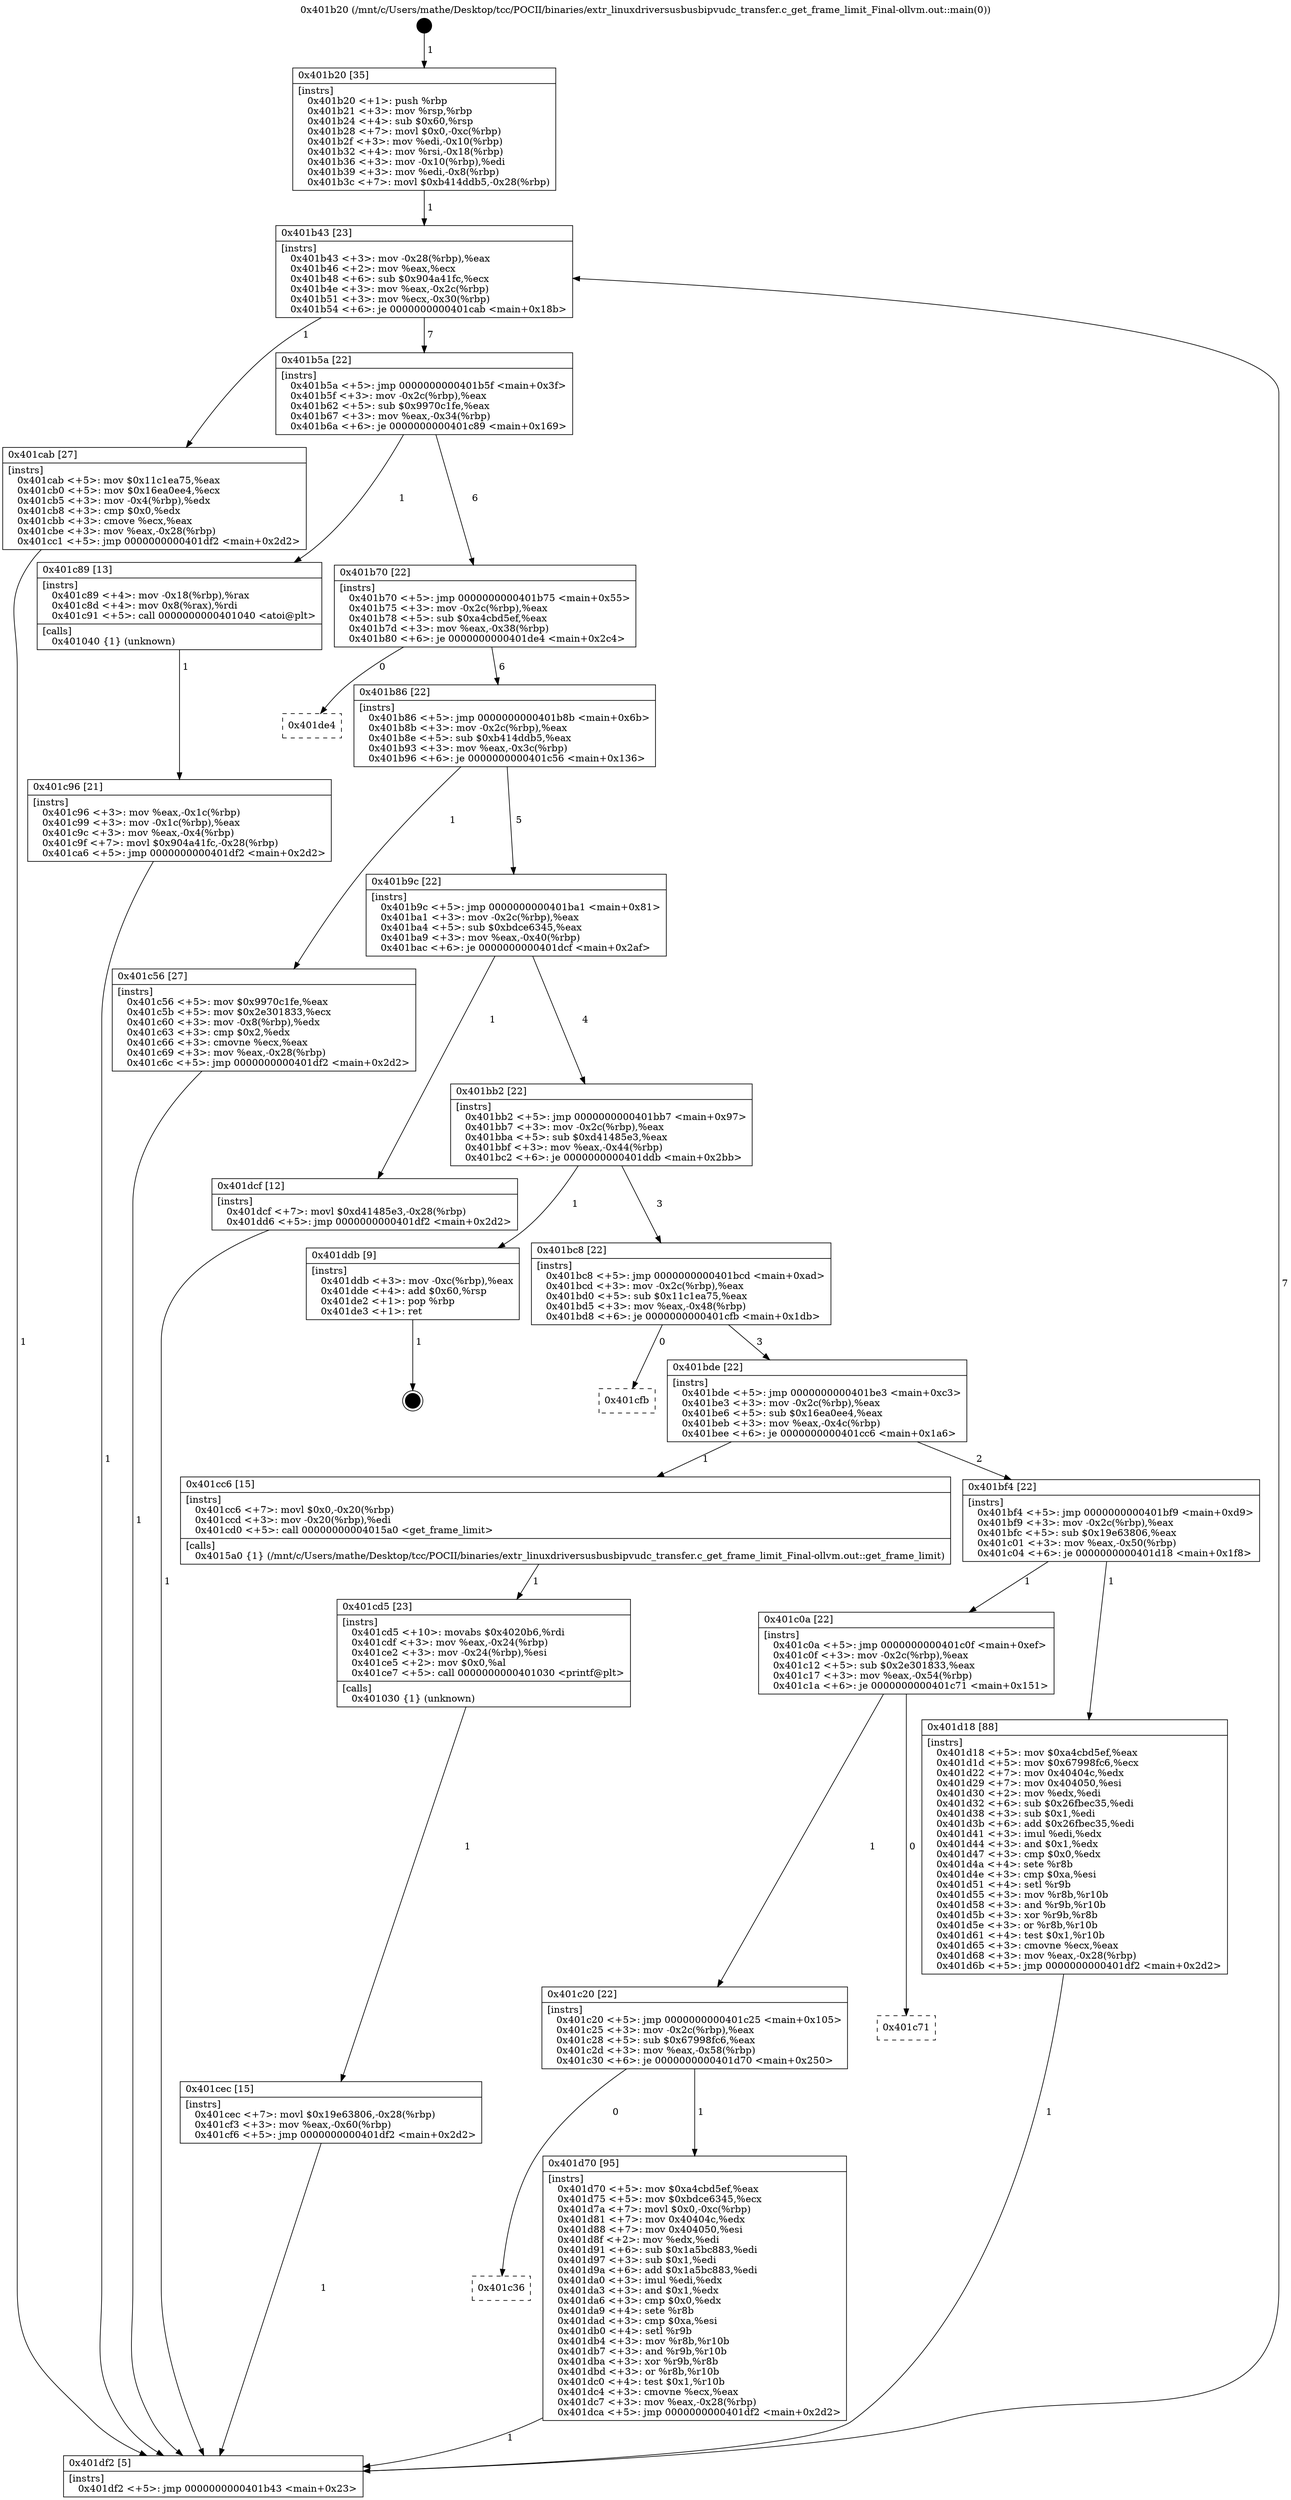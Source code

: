 digraph "0x401b20" {
  label = "0x401b20 (/mnt/c/Users/mathe/Desktop/tcc/POCII/binaries/extr_linuxdriversusbusbipvudc_transfer.c_get_frame_limit_Final-ollvm.out::main(0))"
  labelloc = "t"
  node[shape=record]

  Entry [label="",width=0.3,height=0.3,shape=circle,fillcolor=black,style=filled]
  "0x401b43" [label="{
     0x401b43 [23]\l
     | [instrs]\l
     &nbsp;&nbsp;0x401b43 \<+3\>: mov -0x28(%rbp),%eax\l
     &nbsp;&nbsp;0x401b46 \<+2\>: mov %eax,%ecx\l
     &nbsp;&nbsp;0x401b48 \<+6\>: sub $0x904a41fc,%ecx\l
     &nbsp;&nbsp;0x401b4e \<+3\>: mov %eax,-0x2c(%rbp)\l
     &nbsp;&nbsp;0x401b51 \<+3\>: mov %ecx,-0x30(%rbp)\l
     &nbsp;&nbsp;0x401b54 \<+6\>: je 0000000000401cab \<main+0x18b\>\l
  }"]
  "0x401cab" [label="{
     0x401cab [27]\l
     | [instrs]\l
     &nbsp;&nbsp;0x401cab \<+5\>: mov $0x11c1ea75,%eax\l
     &nbsp;&nbsp;0x401cb0 \<+5\>: mov $0x16ea0ee4,%ecx\l
     &nbsp;&nbsp;0x401cb5 \<+3\>: mov -0x4(%rbp),%edx\l
     &nbsp;&nbsp;0x401cb8 \<+3\>: cmp $0x0,%edx\l
     &nbsp;&nbsp;0x401cbb \<+3\>: cmove %ecx,%eax\l
     &nbsp;&nbsp;0x401cbe \<+3\>: mov %eax,-0x28(%rbp)\l
     &nbsp;&nbsp;0x401cc1 \<+5\>: jmp 0000000000401df2 \<main+0x2d2\>\l
  }"]
  "0x401b5a" [label="{
     0x401b5a [22]\l
     | [instrs]\l
     &nbsp;&nbsp;0x401b5a \<+5\>: jmp 0000000000401b5f \<main+0x3f\>\l
     &nbsp;&nbsp;0x401b5f \<+3\>: mov -0x2c(%rbp),%eax\l
     &nbsp;&nbsp;0x401b62 \<+5\>: sub $0x9970c1fe,%eax\l
     &nbsp;&nbsp;0x401b67 \<+3\>: mov %eax,-0x34(%rbp)\l
     &nbsp;&nbsp;0x401b6a \<+6\>: je 0000000000401c89 \<main+0x169\>\l
  }"]
  Exit [label="",width=0.3,height=0.3,shape=circle,fillcolor=black,style=filled,peripheries=2]
  "0x401c89" [label="{
     0x401c89 [13]\l
     | [instrs]\l
     &nbsp;&nbsp;0x401c89 \<+4\>: mov -0x18(%rbp),%rax\l
     &nbsp;&nbsp;0x401c8d \<+4\>: mov 0x8(%rax),%rdi\l
     &nbsp;&nbsp;0x401c91 \<+5\>: call 0000000000401040 \<atoi@plt\>\l
     | [calls]\l
     &nbsp;&nbsp;0x401040 \{1\} (unknown)\l
  }"]
  "0x401b70" [label="{
     0x401b70 [22]\l
     | [instrs]\l
     &nbsp;&nbsp;0x401b70 \<+5\>: jmp 0000000000401b75 \<main+0x55\>\l
     &nbsp;&nbsp;0x401b75 \<+3\>: mov -0x2c(%rbp),%eax\l
     &nbsp;&nbsp;0x401b78 \<+5\>: sub $0xa4cbd5ef,%eax\l
     &nbsp;&nbsp;0x401b7d \<+3\>: mov %eax,-0x38(%rbp)\l
     &nbsp;&nbsp;0x401b80 \<+6\>: je 0000000000401de4 \<main+0x2c4\>\l
  }"]
  "0x401c36" [label="{
     0x401c36\l
  }", style=dashed]
  "0x401de4" [label="{
     0x401de4\l
  }", style=dashed]
  "0x401b86" [label="{
     0x401b86 [22]\l
     | [instrs]\l
     &nbsp;&nbsp;0x401b86 \<+5\>: jmp 0000000000401b8b \<main+0x6b\>\l
     &nbsp;&nbsp;0x401b8b \<+3\>: mov -0x2c(%rbp),%eax\l
     &nbsp;&nbsp;0x401b8e \<+5\>: sub $0xb414ddb5,%eax\l
     &nbsp;&nbsp;0x401b93 \<+3\>: mov %eax,-0x3c(%rbp)\l
     &nbsp;&nbsp;0x401b96 \<+6\>: je 0000000000401c56 \<main+0x136\>\l
  }"]
  "0x401d70" [label="{
     0x401d70 [95]\l
     | [instrs]\l
     &nbsp;&nbsp;0x401d70 \<+5\>: mov $0xa4cbd5ef,%eax\l
     &nbsp;&nbsp;0x401d75 \<+5\>: mov $0xbdce6345,%ecx\l
     &nbsp;&nbsp;0x401d7a \<+7\>: movl $0x0,-0xc(%rbp)\l
     &nbsp;&nbsp;0x401d81 \<+7\>: mov 0x40404c,%edx\l
     &nbsp;&nbsp;0x401d88 \<+7\>: mov 0x404050,%esi\l
     &nbsp;&nbsp;0x401d8f \<+2\>: mov %edx,%edi\l
     &nbsp;&nbsp;0x401d91 \<+6\>: sub $0x1a5bc883,%edi\l
     &nbsp;&nbsp;0x401d97 \<+3\>: sub $0x1,%edi\l
     &nbsp;&nbsp;0x401d9a \<+6\>: add $0x1a5bc883,%edi\l
     &nbsp;&nbsp;0x401da0 \<+3\>: imul %edi,%edx\l
     &nbsp;&nbsp;0x401da3 \<+3\>: and $0x1,%edx\l
     &nbsp;&nbsp;0x401da6 \<+3\>: cmp $0x0,%edx\l
     &nbsp;&nbsp;0x401da9 \<+4\>: sete %r8b\l
     &nbsp;&nbsp;0x401dad \<+3\>: cmp $0xa,%esi\l
     &nbsp;&nbsp;0x401db0 \<+4\>: setl %r9b\l
     &nbsp;&nbsp;0x401db4 \<+3\>: mov %r8b,%r10b\l
     &nbsp;&nbsp;0x401db7 \<+3\>: and %r9b,%r10b\l
     &nbsp;&nbsp;0x401dba \<+3\>: xor %r9b,%r8b\l
     &nbsp;&nbsp;0x401dbd \<+3\>: or %r8b,%r10b\l
     &nbsp;&nbsp;0x401dc0 \<+4\>: test $0x1,%r10b\l
     &nbsp;&nbsp;0x401dc4 \<+3\>: cmovne %ecx,%eax\l
     &nbsp;&nbsp;0x401dc7 \<+3\>: mov %eax,-0x28(%rbp)\l
     &nbsp;&nbsp;0x401dca \<+5\>: jmp 0000000000401df2 \<main+0x2d2\>\l
  }"]
  "0x401c56" [label="{
     0x401c56 [27]\l
     | [instrs]\l
     &nbsp;&nbsp;0x401c56 \<+5\>: mov $0x9970c1fe,%eax\l
     &nbsp;&nbsp;0x401c5b \<+5\>: mov $0x2e301833,%ecx\l
     &nbsp;&nbsp;0x401c60 \<+3\>: mov -0x8(%rbp),%edx\l
     &nbsp;&nbsp;0x401c63 \<+3\>: cmp $0x2,%edx\l
     &nbsp;&nbsp;0x401c66 \<+3\>: cmovne %ecx,%eax\l
     &nbsp;&nbsp;0x401c69 \<+3\>: mov %eax,-0x28(%rbp)\l
     &nbsp;&nbsp;0x401c6c \<+5\>: jmp 0000000000401df2 \<main+0x2d2\>\l
  }"]
  "0x401b9c" [label="{
     0x401b9c [22]\l
     | [instrs]\l
     &nbsp;&nbsp;0x401b9c \<+5\>: jmp 0000000000401ba1 \<main+0x81\>\l
     &nbsp;&nbsp;0x401ba1 \<+3\>: mov -0x2c(%rbp),%eax\l
     &nbsp;&nbsp;0x401ba4 \<+5\>: sub $0xbdce6345,%eax\l
     &nbsp;&nbsp;0x401ba9 \<+3\>: mov %eax,-0x40(%rbp)\l
     &nbsp;&nbsp;0x401bac \<+6\>: je 0000000000401dcf \<main+0x2af\>\l
  }"]
  "0x401df2" [label="{
     0x401df2 [5]\l
     | [instrs]\l
     &nbsp;&nbsp;0x401df2 \<+5\>: jmp 0000000000401b43 \<main+0x23\>\l
  }"]
  "0x401b20" [label="{
     0x401b20 [35]\l
     | [instrs]\l
     &nbsp;&nbsp;0x401b20 \<+1\>: push %rbp\l
     &nbsp;&nbsp;0x401b21 \<+3\>: mov %rsp,%rbp\l
     &nbsp;&nbsp;0x401b24 \<+4\>: sub $0x60,%rsp\l
     &nbsp;&nbsp;0x401b28 \<+7\>: movl $0x0,-0xc(%rbp)\l
     &nbsp;&nbsp;0x401b2f \<+3\>: mov %edi,-0x10(%rbp)\l
     &nbsp;&nbsp;0x401b32 \<+4\>: mov %rsi,-0x18(%rbp)\l
     &nbsp;&nbsp;0x401b36 \<+3\>: mov -0x10(%rbp),%edi\l
     &nbsp;&nbsp;0x401b39 \<+3\>: mov %edi,-0x8(%rbp)\l
     &nbsp;&nbsp;0x401b3c \<+7\>: movl $0xb414ddb5,-0x28(%rbp)\l
  }"]
  "0x401c96" [label="{
     0x401c96 [21]\l
     | [instrs]\l
     &nbsp;&nbsp;0x401c96 \<+3\>: mov %eax,-0x1c(%rbp)\l
     &nbsp;&nbsp;0x401c99 \<+3\>: mov -0x1c(%rbp),%eax\l
     &nbsp;&nbsp;0x401c9c \<+3\>: mov %eax,-0x4(%rbp)\l
     &nbsp;&nbsp;0x401c9f \<+7\>: movl $0x904a41fc,-0x28(%rbp)\l
     &nbsp;&nbsp;0x401ca6 \<+5\>: jmp 0000000000401df2 \<main+0x2d2\>\l
  }"]
  "0x401c20" [label="{
     0x401c20 [22]\l
     | [instrs]\l
     &nbsp;&nbsp;0x401c20 \<+5\>: jmp 0000000000401c25 \<main+0x105\>\l
     &nbsp;&nbsp;0x401c25 \<+3\>: mov -0x2c(%rbp),%eax\l
     &nbsp;&nbsp;0x401c28 \<+5\>: sub $0x67998fc6,%eax\l
     &nbsp;&nbsp;0x401c2d \<+3\>: mov %eax,-0x58(%rbp)\l
     &nbsp;&nbsp;0x401c30 \<+6\>: je 0000000000401d70 \<main+0x250\>\l
  }"]
  "0x401dcf" [label="{
     0x401dcf [12]\l
     | [instrs]\l
     &nbsp;&nbsp;0x401dcf \<+7\>: movl $0xd41485e3,-0x28(%rbp)\l
     &nbsp;&nbsp;0x401dd6 \<+5\>: jmp 0000000000401df2 \<main+0x2d2\>\l
  }"]
  "0x401bb2" [label="{
     0x401bb2 [22]\l
     | [instrs]\l
     &nbsp;&nbsp;0x401bb2 \<+5\>: jmp 0000000000401bb7 \<main+0x97\>\l
     &nbsp;&nbsp;0x401bb7 \<+3\>: mov -0x2c(%rbp),%eax\l
     &nbsp;&nbsp;0x401bba \<+5\>: sub $0xd41485e3,%eax\l
     &nbsp;&nbsp;0x401bbf \<+3\>: mov %eax,-0x44(%rbp)\l
     &nbsp;&nbsp;0x401bc2 \<+6\>: je 0000000000401ddb \<main+0x2bb\>\l
  }"]
  "0x401c71" [label="{
     0x401c71\l
  }", style=dashed]
  "0x401ddb" [label="{
     0x401ddb [9]\l
     | [instrs]\l
     &nbsp;&nbsp;0x401ddb \<+3\>: mov -0xc(%rbp),%eax\l
     &nbsp;&nbsp;0x401dde \<+4\>: add $0x60,%rsp\l
     &nbsp;&nbsp;0x401de2 \<+1\>: pop %rbp\l
     &nbsp;&nbsp;0x401de3 \<+1\>: ret\l
  }"]
  "0x401bc8" [label="{
     0x401bc8 [22]\l
     | [instrs]\l
     &nbsp;&nbsp;0x401bc8 \<+5\>: jmp 0000000000401bcd \<main+0xad\>\l
     &nbsp;&nbsp;0x401bcd \<+3\>: mov -0x2c(%rbp),%eax\l
     &nbsp;&nbsp;0x401bd0 \<+5\>: sub $0x11c1ea75,%eax\l
     &nbsp;&nbsp;0x401bd5 \<+3\>: mov %eax,-0x48(%rbp)\l
     &nbsp;&nbsp;0x401bd8 \<+6\>: je 0000000000401cfb \<main+0x1db\>\l
  }"]
  "0x401c0a" [label="{
     0x401c0a [22]\l
     | [instrs]\l
     &nbsp;&nbsp;0x401c0a \<+5\>: jmp 0000000000401c0f \<main+0xef\>\l
     &nbsp;&nbsp;0x401c0f \<+3\>: mov -0x2c(%rbp),%eax\l
     &nbsp;&nbsp;0x401c12 \<+5\>: sub $0x2e301833,%eax\l
     &nbsp;&nbsp;0x401c17 \<+3\>: mov %eax,-0x54(%rbp)\l
     &nbsp;&nbsp;0x401c1a \<+6\>: je 0000000000401c71 \<main+0x151\>\l
  }"]
  "0x401cfb" [label="{
     0x401cfb\l
  }", style=dashed]
  "0x401bde" [label="{
     0x401bde [22]\l
     | [instrs]\l
     &nbsp;&nbsp;0x401bde \<+5\>: jmp 0000000000401be3 \<main+0xc3\>\l
     &nbsp;&nbsp;0x401be3 \<+3\>: mov -0x2c(%rbp),%eax\l
     &nbsp;&nbsp;0x401be6 \<+5\>: sub $0x16ea0ee4,%eax\l
     &nbsp;&nbsp;0x401beb \<+3\>: mov %eax,-0x4c(%rbp)\l
     &nbsp;&nbsp;0x401bee \<+6\>: je 0000000000401cc6 \<main+0x1a6\>\l
  }"]
  "0x401d18" [label="{
     0x401d18 [88]\l
     | [instrs]\l
     &nbsp;&nbsp;0x401d18 \<+5\>: mov $0xa4cbd5ef,%eax\l
     &nbsp;&nbsp;0x401d1d \<+5\>: mov $0x67998fc6,%ecx\l
     &nbsp;&nbsp;0x401d22 \<+7\>: mov 0x40404c,%edx\l
     &nbsp;&nbsp;0x401d29 \<+7\>: mov 0x404050,%esi\l
     &nbsp;&nbsp;0x401d30 \<+2\>: mov %edx,%edi\l
     &nbsp;&nbsp;0x401d32 \<+6\>: sub $0x26fbec35,%edi\l
     &nbsp;&nbsp;0x401d38 \<+3\>: sub $0x1,%edi\l
     &nbsp;&nbsp;0x401d3b \<+6\>: add $0x26fbec35,%edi\l
     &nbsp;&nbsp;0x401d41 \<+3\>: imul %edi,%edx\l
     &nbsp;&nbsp;0x401d44 \<+3\>: and $0x1,%edx\l
     &nbsp;&nbsp;0x401d47 \<+3\>: cmp $0x0,%edx\l
     &nbsp;&nbsp;0x401d4a \<+4\>: sete %r8b\l
     &nbsp;&nbsp;0x401d4e \<+3\>: cmp $0xa,%esi\l
     &nbsp;&nbsp;0x401d51 \<+4\>: setl %r9b\l
     &nbsp;&nbsp;0x401d55 \<+3\>: mov %r8b,%r10b\l
     &nbsp;&nbsp;0x401d58 \<+3\>: and %r9b,%r10b\l
     &nbsp;&nbsp;0x401d5b \<+3\>: xor %r9b,%r8b\l
     &nbsp;&nbsp;0x401d5e \<+3\>: or %r8b,%r10b\l
     &nbsp;&nbsp;0x401d61 \<+4\>: test $0x1,%r10b\l
     &nbsp;&nbsp;0x401d65 \<+3\>: cmovne %ecx,%eax\l
     &nbsp;&nbsp;0x401d68 \<+3\>: mov %eax,-0x28(%rbp)\l
     &nbsp;&nbsp;0x401d6b \<+5\>: jmp 0000000000401df2 \<main+0x2d2\>\l
  }"]
  "0x401cc6" [label="{
     0x401cc6 [15]\l
     | [instrs]\l
     &nbsp;&nbsp;0x401cc6 \<+7\>: movl $0x0,-0x20(%rbp)\l
     &nbsp;&nbsp;0x401ccd \<+3\>: mov -0x20(%rbp),%edi\l
     &nbsp;&nbsp;0x401cd0 \<+5\>: call 00000000004015a0 \<get_frame_limit\>\l
     | [calls]\l
     &nbsp;&nbsp;0x4015a0 \{1\} (/mnt/c/Users/mathe/Desktop/tcc/POCII/binaries/extr_linuxdriversusbusbipvudc_transfer.c_get_frame_limit_Final-ollvm.out::get_frame_limit)\l
  }"]
  "0x401bf4" [label="{
     0x401bf4 [22]\l
     | [instrs]\l
     &nbsp;&nbsp;0x401bf4 \<+5\>: jmp 0000000000401bf9 \<main+0xd9\>\l
     &nbsp;&nbsp;0x401bf9 \<+3\>: mov -0x2c(%rbp),%eax\l
     &nbsp;&nbsp;0x401bfc \<+5\>: sub $0x19e63806,%eax\l
     &nbsp;&nbsp;0x401c01 \<+3\>: mov %eax,-0x50(%rbp)\l
     &nbsp;&nbsp;0x401c04 \<+6\>: je 0000000000401d18 \<main+0x1f8\>\l
  }"]
  "0x401cd5" [label="{
     0x401cd5 [23]\l
     | [instrs]\l
     &nbsp;&nbsp;0x401cd5 \<+10\>: movabs $0x4020b6,%rdi\l
     &nbsp;&nbsp;0x401cdf \<+3\>: mov %eax,-0x24(%rbp)\l
     &nbsp;&nbsp;0x401ce2 \<+3\>: mov -0x24(%rbp),%esi\l
     &nbsp;&nbsp;0x401ce5 \<+2\>: mov $0x0,%al\l
     &nbsp;&nbsp;0x401ce7 \<+5\>: call 0000000000401030 \<printf@plt\>\l
     | [calls]\l
     &nbsp;&nbsp;0x401030 \{1\} (unknown)\l
  }"]
  "0x401cec" [label="{
     0x401cec [15]\l
     | [instrs]\l
     &nbsp;&nbsp;0x401cec \<+7\>: movl $0x19e63806,-0x28(%rbp)\l
     &nbsp;&nbsp;0x401cf3 \<+3\>: mov %eax,-0x60(%rbp)\l
     &nbsp;&nbsp;0x401cf6 \<+5\>: jmp 0000000000401df2 \<main+0x2d2\>\l
  }"]
  Entry -> "0x401b20" [label=" 1"]
  "0x401b43" -> "0x401cab" [label=" 1"]
  "0x401b43" -> "0x401b5a" [label=" 7"]
  "0x401ddb" -> Exit [label=" 1"]
  "0x401b5a" -> "0x401c89" [label=" 1"]
  "0x401b5a" -> "0x401b70" [label=" 6"]
  "0x401dcf" -> "0x401df2" [label=" 1"]
  "0x401b70" -> "0x401de4" [label=" 0"]
  "0x401b70" -> "0x401b86" [label=" 6"]
  "0x401d70" -> "0x401df2" [label=" 1"]
  "0x401b86" -> "0x401c56" [label=" 1"]
  "0x401b86" -> "0x401b9c" [label=" 5"]
  "0x401c56" -> "0x401df2" [label=" 1"]
  "0x401b20" -> "0x401b43" [label=" 1"]
  "0x401df2" -> "0x401b43" [label=" 7"]
  "0x401c89" -> "0x401c96" [label=" 1"]
  "0x401c96" -> "0x401df2" [label=" 1"]
  "0x401cab" -> "0x401df2" [label=" 1"]
  "0x401c20" -> "0x401c36" [label=" 0"]
  "0x401b9c" -> "0x401dcf" [label=" 1"]
  "0x401b9c" -> "0x401bb2" [label=" 4"]
  "0x401c20" -> "0x401d70" [label=" 1"]
  "0x401bb2" -> "0x401ddb" [label=" 1"]
  "0x401bb2" -> "0x401bc8" [label=" 3"]
  "0x401c0a" -> "0x401c20" [label=" 1"]
  "0x401bc8" -> "0x401cfb" [label=" 0"]
  "0x401bc8" -> "0x401bde" [label=" 3"]
  "0x401c0a" -> "0x401c71" [label=" 0"]
  "0x401bde" -> "0x401cc6" [label=" 1"]
  "0x401bde" -> "0x401bf4" [label=" 2"]
  "0x401cc6" -> "0x401cd5" [label=" 1"]
  "0x401cd5" -> "0x401cec" [label=" 1"]
  "0x401cec" -> "0x401df2" [label=" 1"]
  "0x401d18" -> "0x401df2" [label=" 1"]
  "0x401bf4" -> "0x401d18" [label=" 1"]
  "0x401bf4" -> "0x401c0a" [label=" 1"]
}
